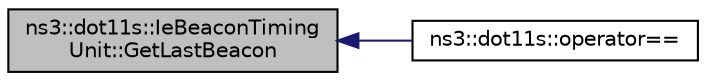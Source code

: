 digraph "ns3::dot11s::IeBeaconTimingUnit::GetLastBeacon"
{
  edge [fontname="Helvetica",fontsize="10",labelfontname="Helvetica",labelfontsize="10"];
  node [fontname="Helvetica",fontsize="10",shape=record];
  rankdir="LR";
  Node1 [label="ns3::dot11s::IeBeaconTiming\lUnit::GetLastBeacon",height=0.2,width=0.4,color="black", fillcolor="grey75", style="filled", fontcolor="black"];
  Node1 -> Node2 [dir="back",color="midnightblue",fontsize="10",style="solid"];
  Node2 [label="ns3::dot11s::operator==",height=0.2,width=0.4,color="black", fillcolor="white", style="filled",URL="$dc/d88/namespacens3_1_1dot11s.html#aea4d921c21dfcbe118a0025929c97465"];
}
